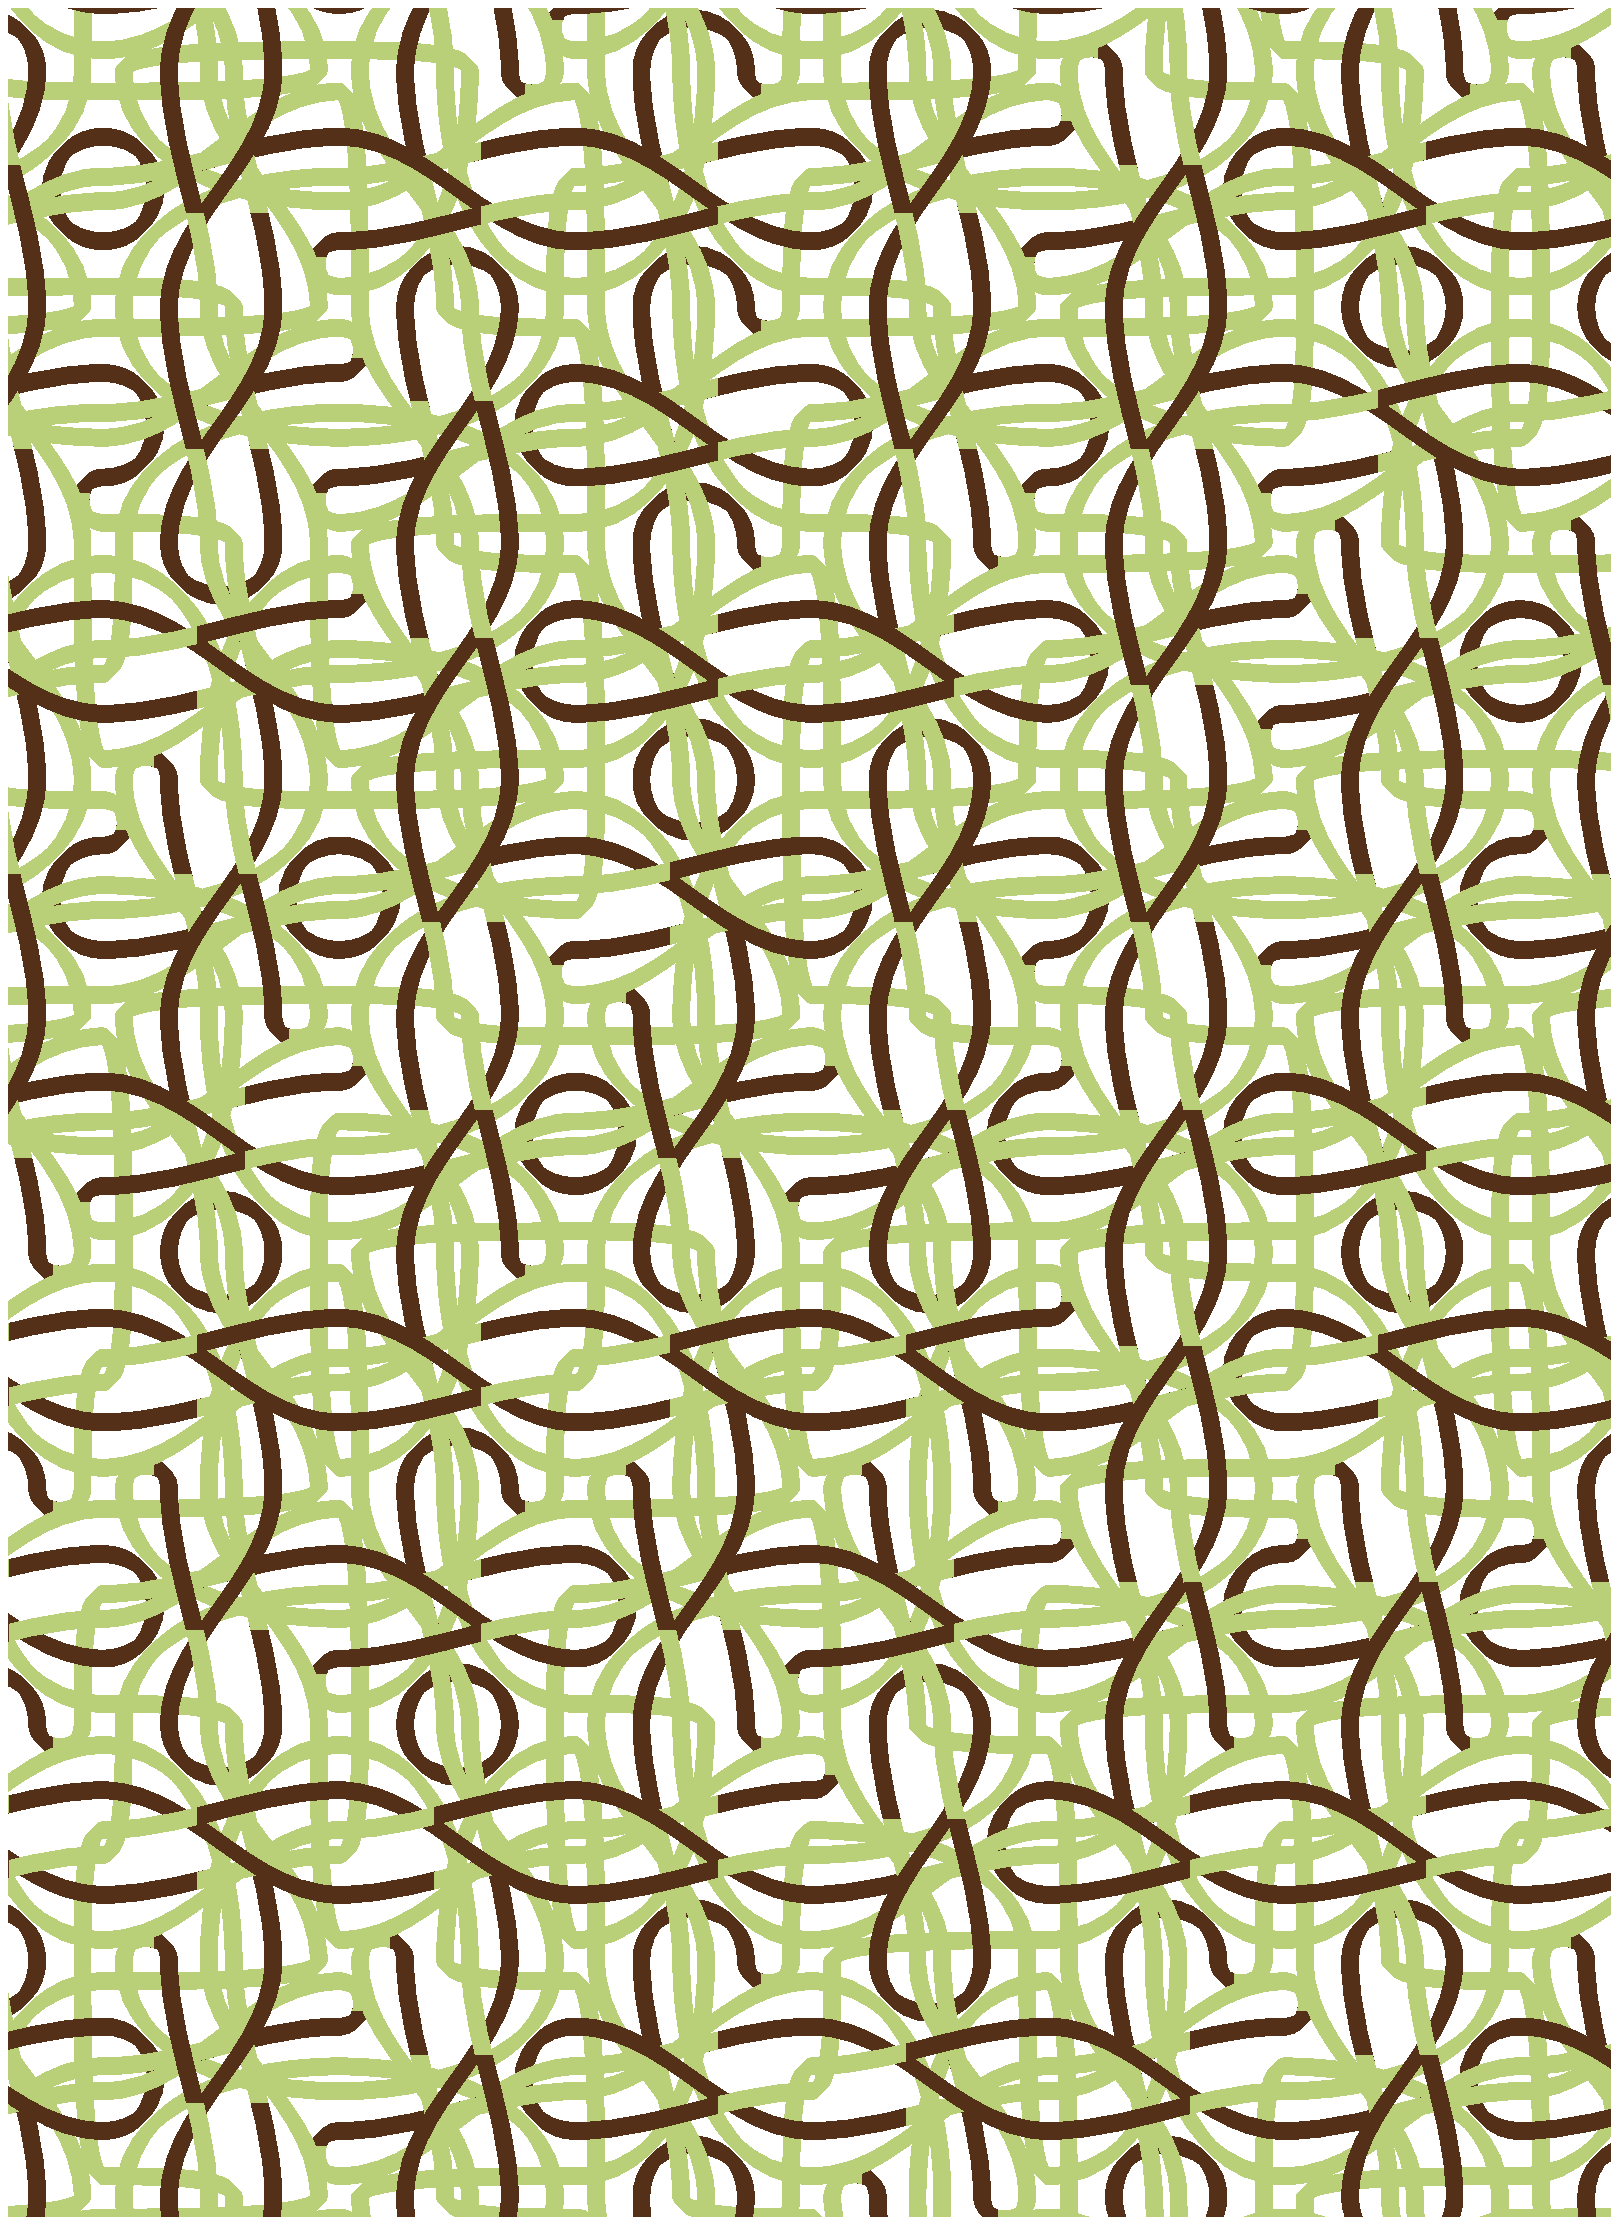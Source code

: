 % sap.mp
% L. Nobre G.
% 2002

numeric NumberOfColors, HalfSideLength;
numeric ThicknesFactor, TolerancFactor;
NumberOfColors = 7;
HalfSideLength = 15mm;
ThicknesFactor = 0.2;         % Maximum TraceThickness over Half Side
ThinnessFactor = 0.1;         % Minimum TraceThickness over Half Side
TolerancFactor = 0.5 + 0.02;  % Side Gaps over Thickness

def RandomStep =
  begingroup
    numeric margin;
    margin = ThicknesFactor-ThinnessFactor;
    ThinnessFactor*HalfSideLength + uniformdeviate( margin*HalfSideLength )
  endgroup
enddef;

def PickInteger( expr MaxNum ) =
  begingroup
    save aux;
    numeric aux;
    aux = ceiling( uniformdeviate( MaxNum ) );
    if aux = 0:
      aux := 1;
    fi;
    ( aux )
  endgroup
enddef; 

def PickColor =
  ( uniformdeviate(1) , uniformdeviate(1), uniformdeviate(1) )
enddef;

vardef LocateIndex[] =
  dotlabel.urt( str @, z@ )
enddef;

def SpreadAllOver =
  begingroup
    pair urCorner, ulCorner, llCorner, lrCorner;
    path FinalCut;
    urCorner = ( 8.13in, 11.533in );
    llCorner = ( 0.118in, 35.5bp );
    ulCorner = ( xpart llCorner, ypart urCorner );
    lrCorner = ( xpart urCorner, ypart llCorner );
    FinalCut = urCorner--ulCorner--llCorner--lrCorner--cycle;
    
    picture Tile[];
    Tile[1] = currentpicture;
    Tile[2] = currentpicture rotated 90;
    Tile[3] = currentpicture rotated 180;
    Tile[4] = currentpicture rotated 270;
    currentpicture := nullpicture;
    numeric i, j, horizo, vertic;
    horizo = ( xpart urCorner ) + HalfSideLength; 
    vertic = ( ypart urCorner ) + HalfSideLength; 
    for i = 0 step 2HalfSideLength until horizo:
      for j = 0 step 2HalfSideLength until vertic:
	draw Tile[PickInteger( 4 )] shifted ( i, j );
      endfor;
    endfor;
    clip currentpicture to FinalCut
  endgroup
enddef;

beginfig(1);
  linecap := butt;
  
  numeric tracethickness;
  tracethickness = RandomStep;
  currentpen := pensquare rotated 45 scaled tracethickness;
 
  numeric i, currentcoord, maincoords[], numaincoords, toleranc;
  i = 0;
  currentcoord = 2TolerancFactor*tracethickness;
  toleranc = HalfSideLength - currentcoord;
  forever:
    i := incr( i );
    maincoords[i] = currentcoord;
    currentcoord := currentcoord + 4TolerancFactor*tracethickness;
    currentcoord := currentcoord +
                    uniformdeviate( ThicknesFactor*HalfSideLength );
    exitif currentcoord > toleranc;
  endfor;
  numaincoords = i;

  numeric j;
  pair Dir[];
  for i = 1 upto numaincoords:
    j := i;
    z[j] = ( HalfSideLength, maincoords[i] );
    Dir[j] = left;
    j := i + numaincoords;
    z[j] = ( maincoords[i], HalfSideLength );
    Dir[j] = down;
    j := i + 2numaincoords;
    z[j] = ( -maincoords[i], HalfSideLength );
    Dir[j] = down;
    j := i + 3numaincoords;
    z[j] = ( -HalfSideLength, maincoords[i] );
    Dir[j] = right;
    j := i + 4numaincoords;
    z[j] = ( -HalfSideLength, -maincoords[i] );
    Dir[j] = right;
    j := i + 5numaincoords;
    z[j] = ( -maincoords[i], -HalfSideLength );
    Dir[j] = up;
    j := i + 6numaincoords;
    z[j] = ( maincoords[i], -HalfSideLength );
    Dir[j] = up;
    j := i + 7numaincoords;
    z[j] = ( HalfSideLength, -maincoords[i] );
    Dir[j] = left;
  endfor;

%  for i=1 upto 8numaincoords:
%    LocateIndex[i];
%  endfor;

  boolean Filled[];
  for i=1 upto 8numaincoords:
    Filled[i] = false;
  endfor;
  numeric Chosen[];
  for i=0 upto numaincoords-1:
    Chosen[i] = 0;
  endfor;
  color LookUpColor[];
  for i=1 upto NumberOfColors:
    LookUpColor[i] = PickColor;
  endfor;
  
  numeric ThisInd, ThatInd, ThisCoo, ThatCoo;
  color ThisColor, ThatColor;
  path ActualPath;
  for j=2 step 2 until 8numaincoords:
    
    forever:
      ThisInd := PickInteger( 8numaincoords );
      exitunless Filled[ThisInd];
    endfor;
    Filled[ThisInd] := true;
    ThisCoo := ThisInd mod numaincoords;
    if Chosen[ThisCoo] = 0:
      i := PickInteger( NumberOfColors );
      ThisColor := LookUpColor[i];
      Chosen[ThisCoo] := i;
    else:
      ThisColor := LookUpColor[Chosen[ThisCoo]];
    fi;
    
    forever:
      ThatInd := PickInteger( 8numaincoords );
      exitunless Filled[ThatInd];
    endfor;
    Filled[ThatInd] := true;
    ThatCoo := ThatInd mod numaincoords; 
    if Chosen[ThatCoo] = 0:
      i := PickInteger( NumberOfColors );
      ThatColor := LookUpColor[i];
      Chosen[ThatCoo] := i;
    else:
      ThatColor := LookUpColor[Chosen[ThatCoo]];
    fi;

    ActualPath := z[ThisInd]{Dir[ThisInd]}
               ...z[ThatInd]{-Dir[ThatInd]};
    draw subpath (0,0.6) of ActualPath withcolor ThisColor;
    draw subpath (0.4,1) of ActualPath withcolor ThatColor;
    
  endfor;
  
  SpreadAllOver;
endfig;

end.
